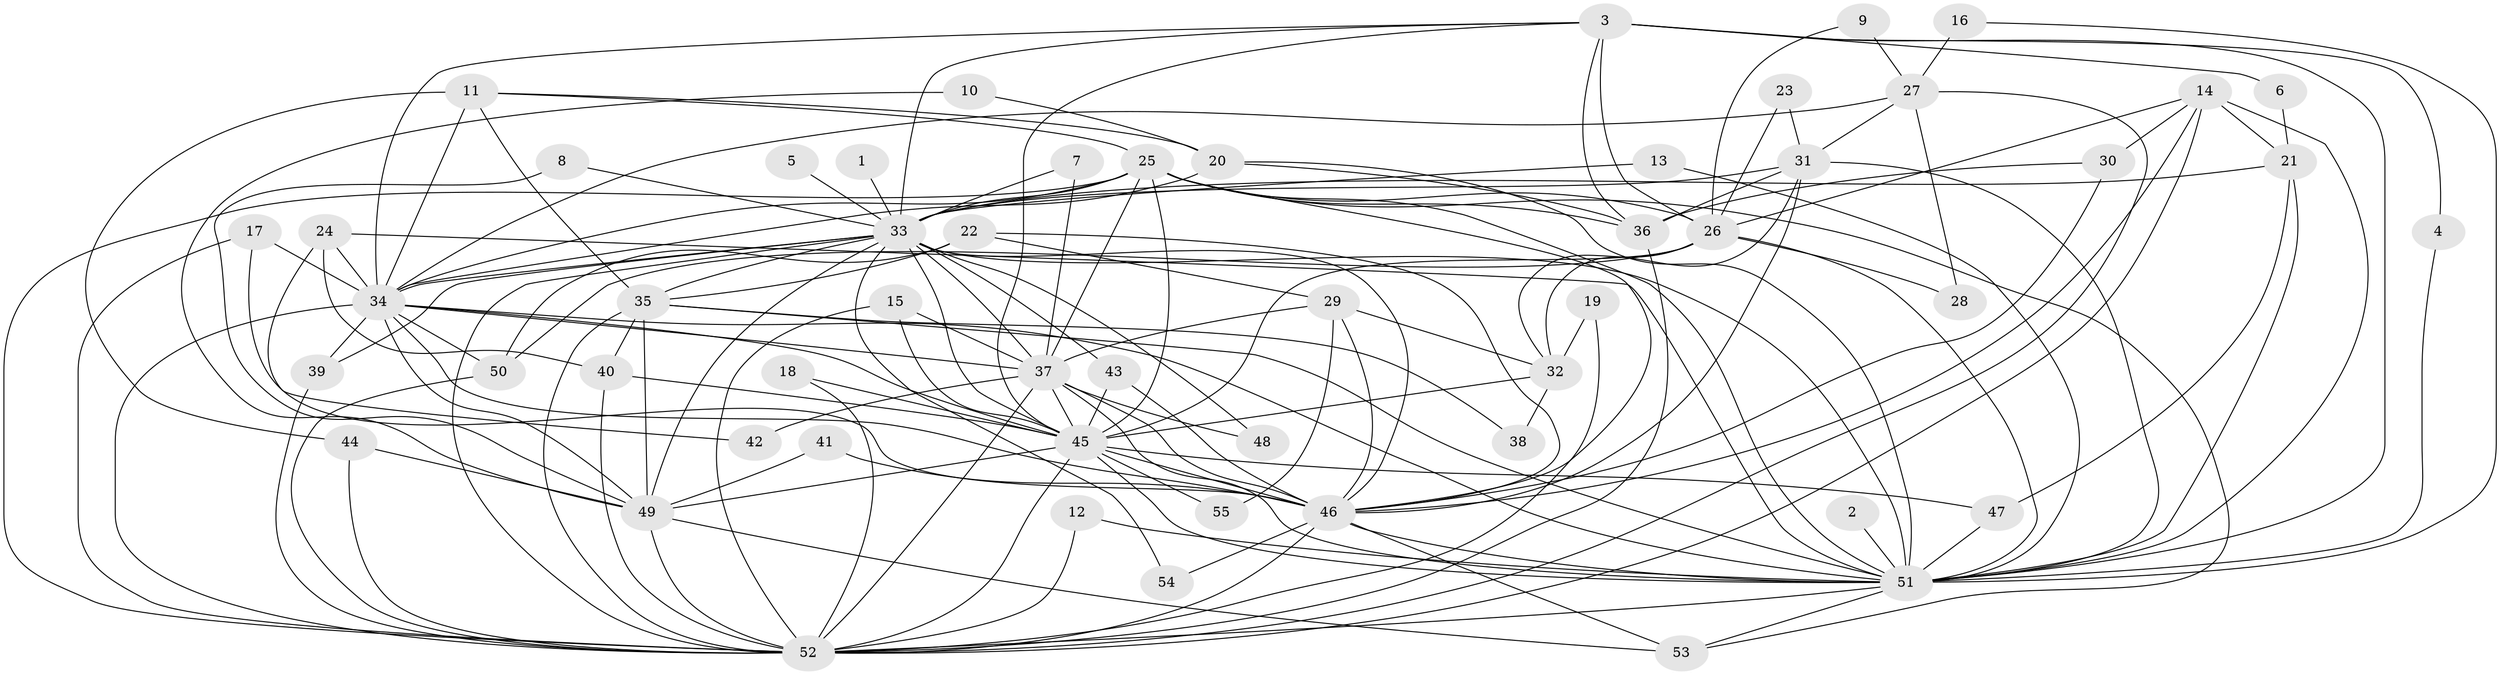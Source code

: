 // original degree distribution, {13: 0.01818181818181818, 12: 0.00909090909090909, 21: 0.01818181818181818, 28: 0.00909090909090909, 14: 0.00909090909090909, 31: 0.00909090909090909, 18: 0.00909090909090909, 20: 0.00909090909090909, 2: 0.4909090909090909, 10: 0.00909090909090909, 5: 0.06363636363636363, 9: 0.00909090909090909, 4: 0.1, 8: 0.00909090909090909, 3: 0.2, 7: 0.00909090909090909, 6: 0.01818181818181818}
// Generated by graph-tools (version 1.1) at 2025/25/03/09/25 03:25:42]
// undirected, 55 vertices, 153 edges
graph export_dot {
graph [start="1"]
  node [color=gray90,style=filled];
  1;
  2;
  3;
  4;
  5;
  6;
  7;
  8;
  9;
  10;
  11;
  12;
  13;
  14;
  15;
  16;
  17;
  18;
  19;
  20;
  21;
  22;
  23;
  24;
  25;
  26;
  27;
  28;
  29;
  30;
  31;
  32;
  33;
  34;
  35;
  36;
  37;
  38;
  39;
  40;
  41;
  42;
  43;
  44;
  45;
  46;
  47;
  48;
  49;
  50;
  51;
  52;
  53;
  54;
  55;
  1 -- 33 [weight=1.0];
  2 -- 51 [weight=1.0];
  3 -- 4 [weight=1.0];
  3 -- 6 [weight=1.0];
  3 -- 26 [weight=1.0];
  3 -- 33 [weight=1.0];
  3 -- 34 [weight=1.0];
  3 -- 36 [weight=1.0];
  3 -- 45 [weight=1.0];
  3 -- 51 [weight=2.0];
  4 -- 51 [weight=1.0];
  5 -- 33 [weight=1.0];
  6 -- 21 [weight=1.0];
  7 -- 33 [weight=1.0];
  7 -- 37 [weight=2.0];
  8 -- 33 [weight=1.0];
  8 -- 49 [weight=1.0];
  9 -- 26 [weight=1.0];
  9 -- 27 [weight=1.0];
  10 -- 20 [weight=1.0];
  10 -- 49 [weight=1.0];
  11 -- 20 [weight=1.0];
  11 -- 25 [weight=1.0];
  11 -- 34 [weight=1.0];
  11 -- 35 [weight=1.0];
  11 -- 44 [weight=1.0];
  12 -- 51 [weight=1.0];
  12 -- 52 [weight=1.0];
  13 -- 33 [weight=1.0];
  13 -- 51 [weight=1.0];
  14 -- 21 [weight=1.0];
  14 -- 26 [weight=1.0];
  14 -- 30 [weight=1.0];
  14 -- 46 [weight=1.0];
  14 -- 51 [weight=1.0];
  14 -- 52 [weight=1.0];
  15 -- 37 [weight=1.0];
  15 -- 45 [weight=1.0];
  15 -- 52 [weight=1.0];
  16 -- 27 [weight=1.0];
  16 -- 51 [weight=1.0];
  17 -- 34 [weight=1.0];
  17 -- 46 [weight=1.0];
  17 -- 52 [weight=1.0];
  18 -- 45 [weight=1.0];
  18 -- 52 [weight=1.0];
  19 -- 32 [weight=1.0];
  19 -- 52 [weight=1.0];
  20 -- 34 [weight=1.0];
  20 -- 36 [weight=1.0];
  20 -- 51 [weight=1.0];
  21 -- 33 [weight=1.0];
  21 -- 47 [weight=1.0];
  21 -- 51 [weight=2.0];
  22 -- 29 [weight=1.0];
  22 -- 35 [weight=1.0];
  22 -- 46 [weight=1.0];
  22 -- 50 [weight=1.0];
  23 -- 26 [weight=1.0];
  23 -- 31 [weight=1.0];
  24 -- 34 [weight=1.0];
  24 -- 40 [weight=1.0];
  24 -- 42 [weight=1.0];
  24 -- 51 [weight=1.0];
  25 -- 26 [weight=1.0];
  25 -- 33 [weight=2.0];
  25 -- 34 [weight=1.0];
  25 -- 36 [weight=1.0];
  25 -- 37 [weight=2.0];
  25 -- 45 [weight=1.0];
  25 -- 46 [weight=1.0];
  25 -- 51 [weight=1.0];
  25 -- 52 [weight=1.0];
  25 -- 53 [weight=1.0];
  26 -- 28 [weight=1.0];
  26 -- 32 [weight=1.0];
  26 -- 45 [weight=1.0];
  26 -- 50 [weight=1.0];
  26 -- 51 [weight=1.0];
  27 -- 28 [weight=1.0];
  27 -- 31 [weight=1.0];
  27 -- 34 [weight=1.0];
  27 -- 52 [weight=1.0];
  29 -- 32 [weight=1.0];
  29 -- 37 [weight=1.0];
  29 -- 46 [weight=1.0];
  29 -- 55 [weight=1.0];
  30 -- 36 [weight=1.0];
  30 -- 46 [weight=1.0];
  31 -- 32 [weight=2.0];
  31 -- 33 [weight=1.0];
  31 -- 36 [weight=2.0];
  31 -- 46 [weight=1.0];
  31 -- 51 [weight=2.0];
  32 -- 38 [weight=1.0];
  32 -- 45 [weight=1.0];
  33 -- 34 [weight=2.0];
  33 -- 35 [weight=1.0];
  33 -- 37 [weight=4.0];
  33 -- 39 [weight=1.0];
  33 -- 43 [weight=1.0];
  33 -- 45 [weight=2.0];
  33 -- 46 [weight=2.0];
  33 -- 48 [weight=1.0];
  33 -- 49 [weight=1.0];
  33 -- 51 [weight=2.0];
  33 -- 52 [weight=3.0];
  33 -- 54 [weight=1.0];
  34 -- 37 [weight=3.0];
  34 -- 39 [weight=1.0];
  34 -- 45 [weight=1.0];
  34 -- 46 [weight=1.0];
  34 -- 49 [weight=1.0];
  34 -- 50 [weight=1.0];
  34 -- 51 [weight=1.0];
  34 -- 52 [weight=1.0];
  35 -- 38 [weight=1.0];
  35 -- 40 [weight=1.0];
  35 -- 49 [weight=1.0];
  35 -- 51 [weight=1.0];
  35 -- 52 [weight=2.0];
  36 -- 52 [weight=1.0];
  37 -- 42 [weight=1.0];
  37 -- 45 [weight=2.0];
  37 -- 46 [weight=3.0];
  37 -- 48 [weight=1.0];
  37 -- 51 [weight=2.0];
  37 -- 52 [weight=4.0];
  39 -- 52 [weight=1.0];
  40 -- 45 [weight=1.0];
  40 -- 52 [weight=1.0];
  41 -- 46 [weight=1.0];
  41 -- 49 [weight=1.0];
  43 -- 45 [weight=1.0];
  43 -- 46 [weight=1.0];
  44 -- 49 [weight=1.0];
  44 -- 52 [weight=1.0];
  45 -- 46 [weight=1.0];
  45 -- 47 [weight=1.0];
  45 -- 49 [weight=2.0];
  45 -- 51 [weight=2.0];
  45 -- 52 [weight=2.0];
  45 -- 55 [weight=1.0];
  46 -- 51 [weight=3.0];
  46 -- 52 [weight=1.0];
  46 -- 53 [weight=1.0];
  46 -- 54 [weight=1.0];
  47 -- 51 [weight=2.0];
  49 -- 52 [weight=1.0];
  49 -- 53 [weight=1.0];
  50 -- 52 [weight=1.0];
  51 -- 52 [weight=1.0];
  51 -- 53 [weight=1.0];
}
